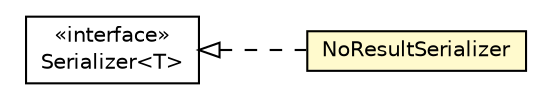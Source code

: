 #!/usr/local/bin/dot
#
# Class diagram 
# Generated by UMLGraph version R5_6-24-gf6e263 (http://www.umlgraph.org/)
#

digraph G {
	edge [fontname="Helvetica",fontsize=10,labelfontname="Helvetica",labelfontsize=10];
	node [fontname="Helvetica",fontsize=10,shape=plaintext];
	nodesep=0.25;
	ranksep=0.5;
	rankdir=LR;
	// com.gwtplatform.dispatch.client.rest.Serializer<T>
	c269838 [label=<<table title="com.gwtplatform.dispatch.client.rest.Serializer" border="0" cellborder="1" cellspacing="0" cellpadding="2" port="p" href="./Serializer.html">
		<tr><td><table border="0" cellspacing="0" cellpadding="1">
<tr><td align="center" balign="center"> &#171;interface&#187; </td></tr>
<tr><td align="center" balign="center"> Serializer&lt;T&gt; </td></tr>
		</table></td></tr>
		</table>>, URL="./Serializer.html", fontname="Helvetica", fontcolor="black", fontsize=10.0];
	// com.gwtplatform.dispatch.client.rest.NoResultSerializer
	c269845 [label=<<table title="com.gwtplatform.dispatch.client.rest.NoResultSerializer" border="0" cellborder="1" cellspacing="0" cellpadding="2" port="p" bgcolor="lemonChiffon" href="./NoResultSerializer.html">
		<tr><td><table border="0" cellspacing="0" cellpadding="1">
<tr><td align="center" balign="center"> NoResultSerializer </td></tr>
		</table></td></tr>
		</table>>, URL="./NoResultSerializer.html", fontname="Helvetica", fontcolor="black", fontsize=10.0];
	//com.gwtplatform.dispatch.client.rest.NoResultSerializer implements com.gwtplatform.dispatch.client.rest.Serializer<T>
	c269838:p -> c269845:p [dir=back,arrowtail=empty,style=dashed];
}

